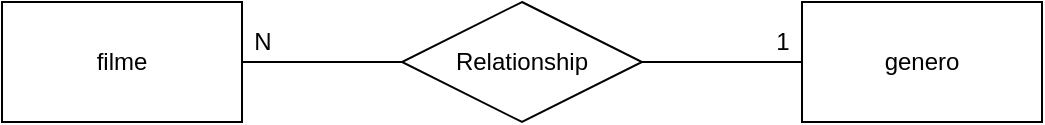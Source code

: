 <mxfile version="14.9.3" type="device" pages="2"><diagram id="UAgqx7ccinTci724IupZ" name="conceitual"><mxGraphModel dx="1151" dy="645" grid="1" gridSize="10" guides="1" tooltips="1" connect="1" arrows="1" fold="1" page="1" pageScale="1" pageWidth="827" pageHeight="1169" math="0" shadow="0"><root><mxCell id="0"/><mxCell id="1" parent="0"/><mxCell id="gYEUofoybUZmwpjcWfED-5" style="edgeStyle=orthogonalEdgeStyle;rounded=0;orthogonalLoop=1;jettySize=auto;html=1;exitX=1;exitY=0.5;exitDx=0;exitDy=0;entryX=0;entryY=0.5;entryDx=0;entryDy=0;endArrow=none;endFill=0;" edge="1" parent="1" source="gYEUofoybUZmwpjcWfED-1" target="gYEUofoybUZmwpjcWfED-4"><mxGeometry relative="1" as="geometry"/></mxCell><mxCell id="gYEUofoybUZmwpjcWfED-1" value="filme" style="rounded=0;whiteSpace=wrap;html=1;" vertex="1" parent="1"><mxGeometry x="80" y="120" width="120" height="60" as="geometry"/></mxCell><mxCell id="gYEUofoybUZmwpjcWfED-2" value="genero" style="rounded=0;whiteSpace=wrap;html=1;" vertex="1" parent="1"><mxGeometry x="480" y="120" width="120" height="60" as="geometry"/></mxCell><mxCell id="gYEUofoybUZmwpjcWfED-6" style="edgeStyle=orthogonalEdgeStyle;rounded=0;orthogonalLoop=1;jettySize=auto;html=1;exitX=1;exitY=0.5;exitDx=0;exitDy=0;entryX=0;entryY=0.5;entryDx=0;entryDy=0;endArrow=none;endFill=0;" edge="1" parent="1" source="gYEUofoybUZmwpjcWfED-4" target="gYEUofoybUZmwpjcWfED-2"><mxGeometry relative="1" as="geometry"/></mxCell><mxCell id="gYEUofoybUZmwpjcWfED-4" value="Relationship" style="shape=rhombus;perimeter=rhombusPerimeter;whiteSpace=wrap;html=1;align=center;" vertex="1" parent="1"><mxGeometry x="280" y="120" width="120" height="60" as="geometry"/></mxCell><mxCell id="gYEUofoybUZmwpjcWfED-7" value="N" style="text;html=1;align=center;verticalAlign=middle;resizable=0;points=[];autosize=1;strokeColor=none;" vertex="1" parent="1"><mxGeometry x="200" y="130" width="20" height="20" as="geometry"/></mxCell><mxCell id="gYEUofoybUZmwpjcWfED-8" value="1" style="text;html=1;align=center;verticalAlign=middle;resizable=0;points=[];autosize=1;strokeColor=none;" vertex="1" parent="1"><mxGeometry x="460" y="130" width="20" height="20" as="geometry"/></mxCell></root></mxGraphModel></diagram><diagram id="K3d2TgZcKE1MBTKRGt2d" name="logico"><mxGraphModel dx="1381" dy="774" grid="1" gridSize="10" guides="1" tooltips="1" connect="1" arrows="1" fold="1" page="1" pageScale="1" pageWidth="827" pageHeight="1169" math="0" shadow="0"><root><mxCell id="qfiL22dg2vb6WVy0RbxV-0"/><mxCell id="qfiL22dg2vb6WVy0RbxV-1" parent="qfiL22dg2vb6WVy0RbxV-0"/><mxCell id="nWxiUGvKAbB01yWxrZgd-0" value="filme" style="shape=table;startSize=30;container=1;collapsible=1;childLayout=tableLayout;fixedRows=1;rowLines=0;fontStyle=1;align=center;resizeLast=1;" vertex="1" parent="qfiL22dg2vb6WVy0RbxV-1"><mxGeometry x="80" y="160" width="180" height="130" as="geometry"/></mxCell><mxCell id="nWxiUGvKAbB01yWxrZgd-1" value="" style="shape=partialRectangle;collapsible=0;dropTarget=0;pointerEvents=0;fillColor=none;top=0;left=0;bottom=0;right=0;points=[[0,0.5],[1,0.5]];portConstraint=eastwest;" vertex="1" parent="nWxiUGvKAbB01yWxrZgd-0"><mxGeometry y="30" width="180" height="30" as="geometry"/></mxCell><mxCell id="nWxiUGvKAbB01yWxrZgd-2" value="PK" style="shape=partialRectangle;connectable=0;fillColor=none;top=0;left=0;bottom=0;right=0;fontStyle=1;overflow=hidden;" vertex="1" parent="nWxiUGvKAbB01yWxrZgd-1"><mxGeometry width="60" height="30" as="geometry"/></mxCell><mxCell id="nWxiUGvKAbB01yWxrZgd-3" value="idFilme" style="shape=partialRectangle;connectable=0;fillColor=none;top=0;left=0;bottom=0;right=0;align=left;spacingLeft=6;fontStyle=5;overflow=hidden;" vertex="1" parent="nWxiUGvKAbB01yWxrZgd-1"><mxGeometry x="60" width="120" height="30" as="geometry"/></mxCell><mxCell id="nWxiUGvKAbB01yWxrZgd-4" value="" style="shape=partialRectangle;collapsible=0;dropTarget=0;pointerEvents=0;fillColor=none;top=0;left=0;bottom=1;right=0;points=[[0,0.5],[1,0.5]];portConstraint=eastwest;" vertex="1" parent="nWxiUGvKAbB01yWxrZgd-0"><mxGeometry y="60" width="180" height="30" as="geometry"/></mxCell><mxCell id="nWxiUGvKAbB01yWxrZgd-5" value="FK" style="shape=partialRectangle;connectable=0;fillColor=none;top=0;left=0;bottom=0;right=0;fontStyle=1;overflow=hidden;" vertex="1" parent="nWxiUGvKAbB01yWxrZgd-4"><mxGeometry width="60" height="30" as="geometry"/></mxCell><mxCell id="nWxiUGvKAbB01yWxrZgd-6" value="idGenero" style="shape=partialRectangle;connectable=0;fillColor=none;top=0;left=0;bottom=0;right=0;align=left;spacingLeft=6;fontStyle=5;overflow=hidden;" vertex="1" parent="nWxiUGvKAbB01yWxrZgd-4"><mxGeometry x="60" width="120" height="30" as="geometry"/></mxCell><mxCell id="nWxiUGvKAbB01yWxrZgd-7" value="" style="shape=partialRectangle;collapsible=0;dropTarget=0;pointerEvents=0;fillColor=none;top=0;left=0;bottom=0;right=0;points=[[0,0.5],[1,0.5]];portConstraint=eastwest;" vertex="1" parent="nWxiUGvKAbB01yWxrZgd-0"><mxGeometry y="90" width="180" height="30" as="geometry"/></mxCell><mxCell id="nWxiUGvKAbB01yWxrZgd-8" value="" style="shape=partialRectangle;connectable=0;fillColor=none;top=0;left=0;bottom=0;right=0;editable=1;overflow=hidden;" vertex="1" parent="nWxiUGvKAbB01yWxrZgd-7"><mxGeometry width="60" height="30" as="geometry"/></mxCell><mxCell id="nWxiUGvKAbB01yWxrZgd-9" value="tituloFilme" style="shape=partialRectangle;connectable=0;fillColor=none;top=0;left=0;bottom=0;right=0;align=left;spacingLeft=6;overflow=hidden;" vertex="1" parent="nWxiUGvKAbB01yWxrZgd-7"><mxGeometry x="60" width="120" height="30" as="geometry"/></mxCell><mxCell id="nWxiUGvKAbB01yWxrZgd-13" value="genero" style="shape=table;startSize=30;container=1;collapsible=1;childLayout=tableLayout;fixedRows=1;rowLines=0;fontStyle=1;align=center;resizeLast=1;" vertex="1" parent="qfiL22dg2vb6WVy0RbxV-1"><mxGeometry x="400" y="160" width="180" height="100" as="geometry"/></mxCell><mxCell id="nWxiUGvKAbB01yWxrZgd-14" value="" style="shape=partialRectangle;collapsible=0;dropTarget=0;pointerEvents=0;fillColor=none;top=0;left=0;bottom=1;right=0;points=[[0,0.5],[1,0.5]];portConstraint=eastwest;" vertex="1" parent="nWxiUGvKAbB01yWxrZgd-13"><mxGeometry y="30" width="180" height="30" as="geometry"/></mxCell><mxCell id="nWxiUGvKAbB01yWxrZgd-15" value="PK" style="shape=partialRectangle;connectable=0;fillColor=none;top=0;left=0;bottom=0;right=0;fontStyle=1;overflow=hidden;" vertex="1" parent="nWxiUGvKAbB01yWxrZgd-14"><mxGeometry width="30" height="30" as="geometry"/></mxCell><mxCell id="nWxiUGvKAbB01yWxrZgd-16" value="idGenero" style="shape=partialRectangle;connectable=0;fillColor=none;top=0;left=0;bottom=0;right=0;align=left;spacingLeft=6;fontStyle=5;overflow=hidden;" vertex="1" parent="nWxiUGvKAbB01yWxrZgd-14"><mxGeometry x="30" width="150" height="30" as="geometry"/></mxCell><mxCell id="nWxiUGvKAbB01yWxrZgd-17" value="" style="shape=partialRectangle;collapsible=0;dropTarget=0;pointerEvents=0;fillColor=none;top=0;left=0;bottom=0;right=0;points=[[0,0.5],[1,0.5]];portConstraint=eastwest;" vertex="1" parent="nWxiUGvKAbB01yWxrZgd-13"><mxGeometry y="60" width="180" height="30" as="geometry"/></mxCell><mxCell id="nWxiUGvKAbB01yWxrZgd-18" value="" style="shape=partialRectangle;connectable=0;fillColor=none;top=0;left=0;bottom=0;right=0;editable=1;overflow=hidden;" vertex="1" parent="nWxiUGvKAbB01yWxrZgd-17"><mxGeometry width="30" height="30" as="geometry"/></mxCell><mxCell id="nWxiUGvKAbB01yWxrZgd-19" value="nomeGenero" style="shape=partialRectangle;connectable=0;fillColor=none;top=0;left=0;bottom=0;right=0;align=left;spacingLeft=6;overflow=hidden;" vertex="1" parent="nWxiUGvKAbB01yWxrZgd-17"><mxGeometry x="30" width="150" height="30" as="geometry"/></mxCell><mxCell id="nWxiUGvKAbB01yWxrZgd-26" value="" style="edgeStyle=entityRelationEdgeStyle;fontSize=12;html=1;endArrow=ERoneToMany;exitX=0;exitY=0.5;exitDx=0;exitDy=0;" edge="1" parent="qfiL22dg2vb6WVy0RbxV-1" source="nWxiUGvKAbB01yWxrZgd-14" target="nWxiUGvKAbB01yWxrZgd-4"><mxGeometry width="100" height="100" relative="1" as="geometry"><mxPoint x="360" y="450" as="sourcePoint"/><mxPoint x="460" y="350" as="targetPoint"/></mxGeometry></mxCell></root></mxGraphModel></diagram></mxfile>